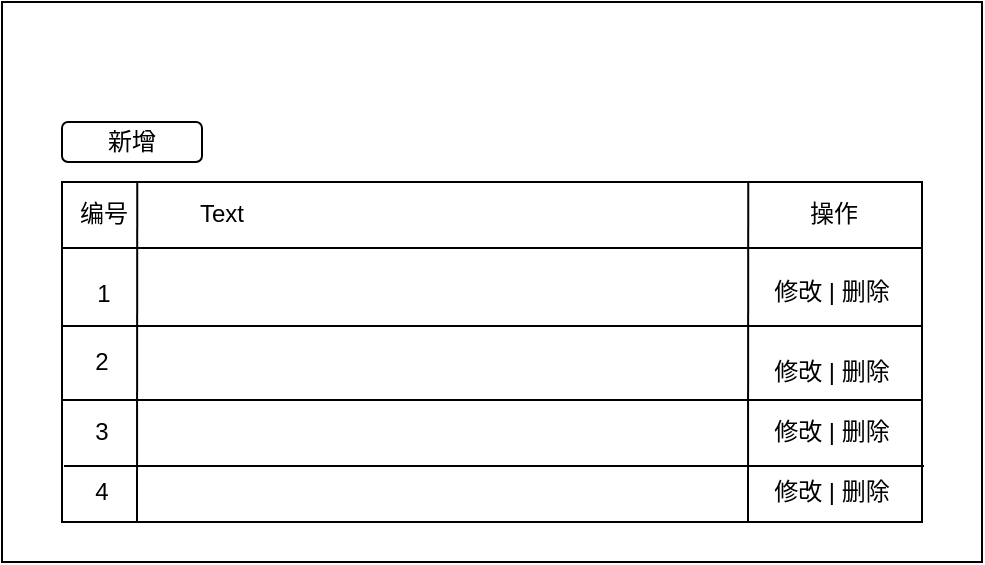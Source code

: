 <mxfile version="14.2.9" type="github">
  <diagram id="9EICInlDwY8uMJjto_ZD" name="Page-1">
    <mxGraphModel dx="1143" dy="703" grid="1" gridSize="10" guides="1" tooltips="1" connect="1" arrows="1" fold="1" page="1" pageScale="1" pageWidth="827" pageHeight="1169" math="0" shadow="0">
      <root>
        <mxCell id="0" />
        <mxCell id="1" parent="0" />
        <mxCell id="YcTNQ2em4_11xv917NK1-1" value="" style="rounded=0;whiteSpace=wrap;html=1;" vertex="1" parent="1">
          <mxGeometry x="140" y="160" width="490" height="280" as="geometry" />
        </mxCell>
        <mxCell id="YcTNQ2em4_11xv917NK1-2" value="" style="rounded=0;whiteSpace=wrap;html=1;" vertex="1" parent="1">
          <mxGeometry x="170" y="250" width="430" height="170" as="geometry" />
        </mxCell>
        <mxCell id="YcTNQ2em4_11xv917NK1-3" value="新增" style="rounded=1;whiteSpace=wrap;html=1;" vertex="1" parent="1">
          <mxGeometry x="170" y="220" width="70" height="20" as="geometry" />
        </mxCell>
        <mxCell id="YcTNQ2em4_11xv917NK1-4" value="" style="endArrow=none;html=1;entryX=1;entryY=0.25;entryDx=0;entryDy=0;exitX=0;exitY=0.25;exitDx=0;exitDy=0;" edge="1" parent="1">
          <mxGeometry width="50" height="50" relative="1" as="geometry">
            <mxPoint x="170" y="283" as="sourcePoint" />
            <mxPoint x="600" y="283" as="targetPoint" />
          </mxGeometry>
        </mxCell>
        <mxCell id="YcTNQ2em4_11xv917NK1-5" value="" style="endArrow=none;html=1;entryX=1;entryY=0.25;entryDx=0;entryDy=0;exitX=0;exitY=0.25;exitDx=0;exitDy=0;" edge="1" parent="1">
          <mxGeometry width="50" height="50" relative="1" as="geometry">
            <mxPoint x="170" y="322" as="sourcePoint" />
            <mxPoint x="600" y="322" as="targetPoint" />
          </mxGeometry>
        </mxCell>
        <mxCell id="YcTNQ2em4_11xv917NK1-6" value="" style="endArrow=none;html=1;entryX=1;entryY=0.25;entryDx=0;entryDy=0;exitX=0;exitY=0.25;exitDx=0;exitDy=0;" edge="1" parent="1">
          <mxGeometry width="50" height="50" relative="1" as="geometry">
            <mxPoint x="170" y="359" as="sourcePoint" />
            <mxPoint x="600" y="359" as="targetPoint" />
          </mxGeometry>
        </mxCell>
        <mxCell id="YcTNQ2em4_11xv917NK1-7" value="" style="endArrow=none;html=1;entryX=1;entryY=0.25;entryDx=0;entryDy=0;exitX=0;exitY=0.25;exitDx=0;exitDy=0;" edge="1" parent="1">
          <mxGeometry width="50" height="50" relative="1" as="geometry">
            <mxPoint x="171" y="392" as="sourcePoint" />
            <mxPoint x="601" y="392" as="targetPoint" />
          </mxGeometry>
        </mxCell>
        <mxCell id="YcTNQ2em4_11xv917NK1-9" value="修改 | 删除" style="text;html=1;strokeColor=none;fillColor=none;align=center;verticalAlign=middle;whiteSpace=wrap;rounded=0;" vertex="1" parent="1">
          <mxGeometry x="520" y="300" width="70" height="10" as="geometry" />
        </mxCell>
        <mxCell id="YcTNQ2em4_11xv917NK1-10" value="修改 | 删除" style="text;html=1;strokeColor=none;fillColor=none;align=center;verticalAlign=middle;whiteSpace=wrap;rounded=0;" vertex="1" parent="1">
          <mxGeometry x="520" y="340" width="70" height="10" as="geometry" />
        </mxCell>
        <mxCell id="YcTNQ2em4_11xv917NK1-11" value="修改 | 删除" style="text;html=1;strokeColor=none;fillColor=none;align=center;verticalAlign=middle;whiteSpace=wrap;rounded=0;" vertex="1" parent="1">
          <mxGeometry x="520" y="370" width="70" height="10" as="geometry" />
        </mxCell>
        <mxCell id="YcTNQ2em4_11xv917NK1-12" value="修改 | 删除" style="text;html=1;strokeColor=none;fillColor=none;align=center;verticalAlign=middle;whiteSpace=wrap;rounded=0;" vertex="1" parent="1">
          <mxGeometry x="520" y="400" width="70" height="10" as="geometry" />
        </mxCell>
        <mxCell id="YcTNQ2em4_11xv917NK1-13" value="操作" style="text;html=1;strokeColor=none;fillColor=none;align=center;verticalAlign=middle;whiteSpace=wrap;rounded=0;" vertex="1" parent="1">
          <mxGeometry x="521" y="261" width="70" height="10" as="geometry" />
        </mxCell>
        <mxCell id="YcTNQ2em4_11xv917NK1-15" value="" style="endArrow=none;html=1;entryX=0.891;entryY=-0.012;entryDx=0;entryDy=0;entryPerimeter=0;" edge="1" parent="1">
          <mxGeometry width="50" height="50" relative="1" as="geometry">
            <mxPoint x="513" y="420" as="sourcePoint" />
            <mxPoint x="513.13" y="249.96" as="targetPoint" />
          </mxGeometry>
        </mxCell>
        <mxCell id="YcTNQ2em4_11xv917NK1-16" value="" style="endArrow=none;html=1;entryX=0.891;entryY=-0.012;entryDx=0;entryDy=0;entryPerimeter=0;" edge="1" parent="1">
          <mxGeometry width="50" height="50" relative="1" as="geometry">
            <mxPoint x="207.5" y="420" as="sourcePoint" />
            <mxPoint x="207.63" y="249.96" as="targetPoint" />
          </mxGeometry>
        </mxCell>
        <mxCell id="YcTNQ2em4_11xv917NK1-18" value="编号" style="text;html=1;strokeColor=none;fillColor=none;align=center;verticalAlign=middle;whiteSpace=wrap;rounded=0;" vertex="1" parent="1">
          <mxGeometry x="171" y="256" width="40" height="20" as="geometry" />
        </mxCell>
        <mxCell id="YcTNQ2em4_11xv917NK1-19" value="1" style="text;html=1;strokeColor=none;fillColor=none;align=center;verticalAlign=middle;whiteSpace=wrap;rounded=0;" vertex="1" parent="1">
          <mxGeometry x="171" y="296" width="40" height="20" as="geometry" />
        </mxCell>
        <mxCell id="YcTNQ2em4_11xv917NK1-20" value="2" style="text;html=1;strokeColor=none;fillColor=none;align=center;verticalAlign=middle;whiteSpace=wrap;rounded=0;" vertex="1" parent="1">
          <mxGeometry x="170" y="330" width="40" height="20" as="geometry" />
        </mxCell>
        <mxCell id="YcTNQ2em4_11xv917NK1-21" value="3" style="text;html=1;strokeColor=none;fillColor=none;align=center;verticalAlign=middle;whiteSpace=wrap;rounded=0;" vertex="1" parent="1">
          <mxGeometry x="170" y="365" width="40" height="20" as="geometry" />
        </mxCell>
        <mxCell id="YcTNQ2em4_11xv917NK1-22" value="4" style="text;html=1;strokeColor=none;fillColor=none;align=center;verticalAlign=middle;whiteSpace=wrap;rounded=0;" vertex="1" parent="1">
          <mxGeometry x="170" y="395" width="40" height="20" as="geometry" />
        </mxCell>
        <mxCell id="YcTNQ2em4_11xv917NK1-23" value="Text" style="text;html=1;strokeColor=none;fillColor=none;align=center;verticalAlign=middle;whiteSpace=wrap;rounded=0;" vertex="1" parent="1">
          <mxGeometry x="230" y="256" width="40" height="20" as="geometry" />
        </mxCell>
      </root>
    </mxGraphModel>
  </diagram>
</mxfile>
